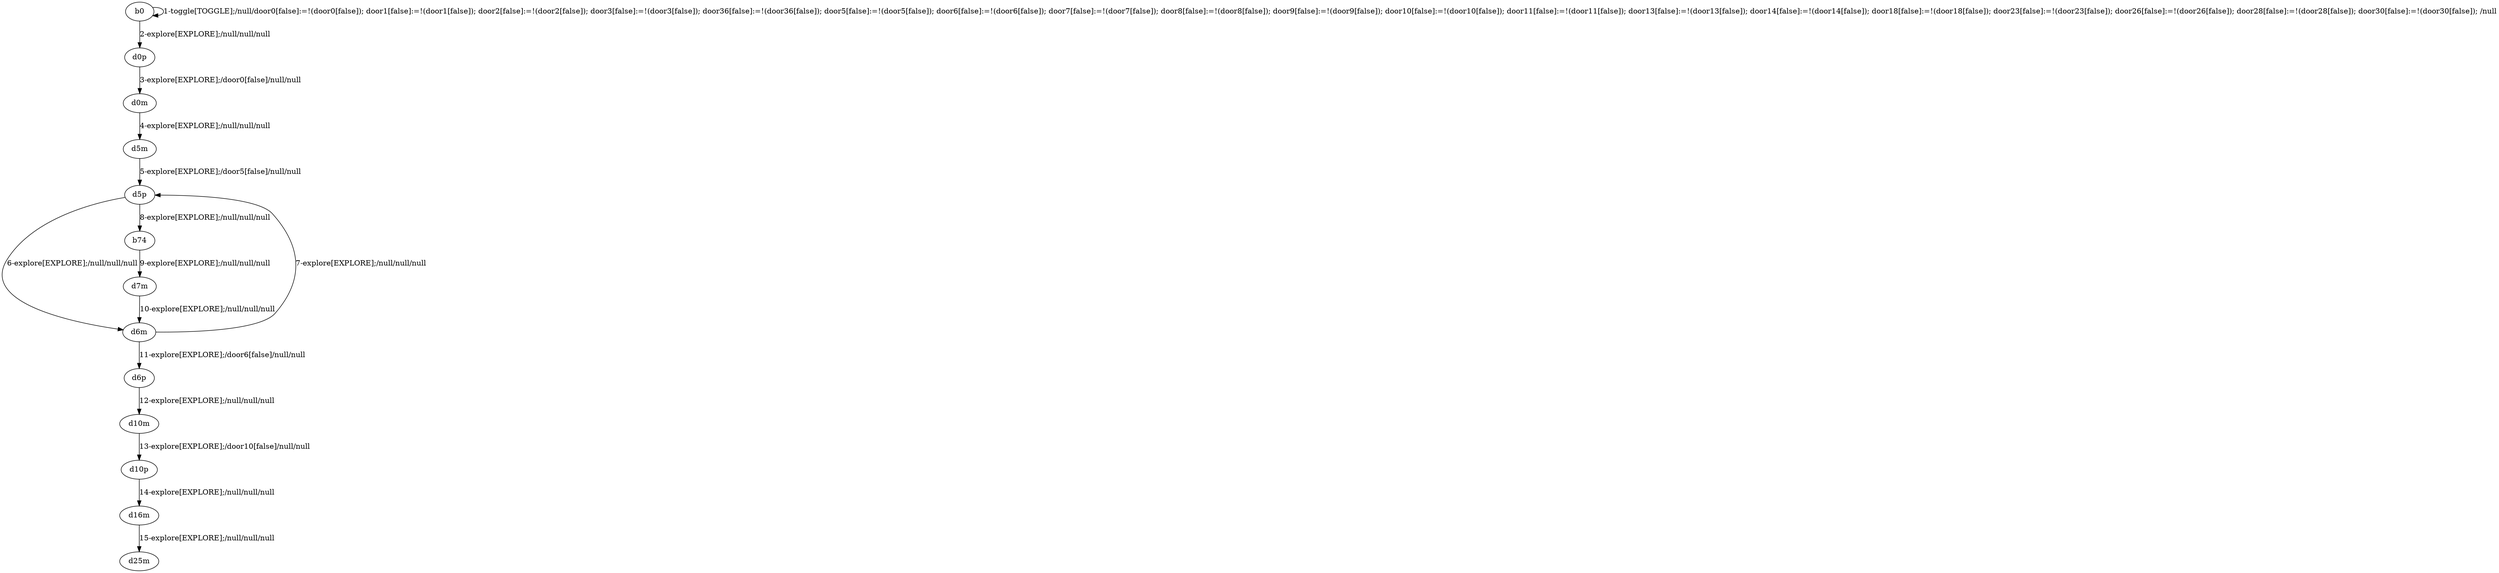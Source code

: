 # Total number of goals covered by this test: 1
# d6m --> d5p

digraph g {
"b0" -> "b0" [label = "1-toggle[TOGGLE];/null/door0[false]:=!(door0[false]); door1[false]:=!(door1[false]); door2[false]:=!(door2[false]); door3[false]:=!(door3[false]); door36[false]:=!(door36[false]); door5[false]:=!(door5[false]); door6[false]:=!(door6[false]); door7[false]:=!(door7[false]); door8[false]:=!(door8[false]); door9[false]:=!(door9[false]); door10[false]:=!(door10[false]); door11[false]:=!(door11[false]); door13[false]:=!(door13[false]); door14[false]:=!(door14[false]); door18[false]:=!(door18[false]); door23[false]:=!(door23[false]); door26[false]:=!(door26[false]); door28[false]:=!(door28[false]); door30[false]:=!(door30[false]); /null"];
"b0" -> "d0p" [label = "2-explore[EXPLORE];/null/null/null"];
"d0p" -> "d0m" [label = "3-explore[EXPLORE];/door0[false]/null/null"];
"d0m" -> "d5m" [label = "4-explore[EXPLORE];/null/null/null"];
"d5m" -> "d5p" [label = "5-explore[EXPLORE];/door5[false]/null/null"];
"d5p" -> "d6m" [label = "6-explore[EXPLORE];/null/null/null"];
"d6m" -> "d5p" [label = "7-explore[EXPLORE];/null/null/null"];
"d5p" -> "b74" [label = "8-explore[EXPLORE];/null/null/null"];
"b74" -> "d7m" [label = "9-explore[EXPLORE];/null/null/null"];
"d7m" -> "d6m" [label = "10-explore[EXPLORE];/null/null/null"];
"d6m" -> "d6p" [label = "11-explore[EXPLORE];/door6[false]/null/null"];
"d6p" -> "d10m" [label = "12-explore[EXPLORE];/null/null/null"];
"d10m" -> "d10p" [label = "13-explore[EXPLORE];/door10[false]/null/null"];
"d10p" -> "d16m" [label = "14-explore[EXPLORE];/null/null/null"];
"d16m" -> "d25m" [label = "15-explore[EXPLORE];/null/null/null"];
}